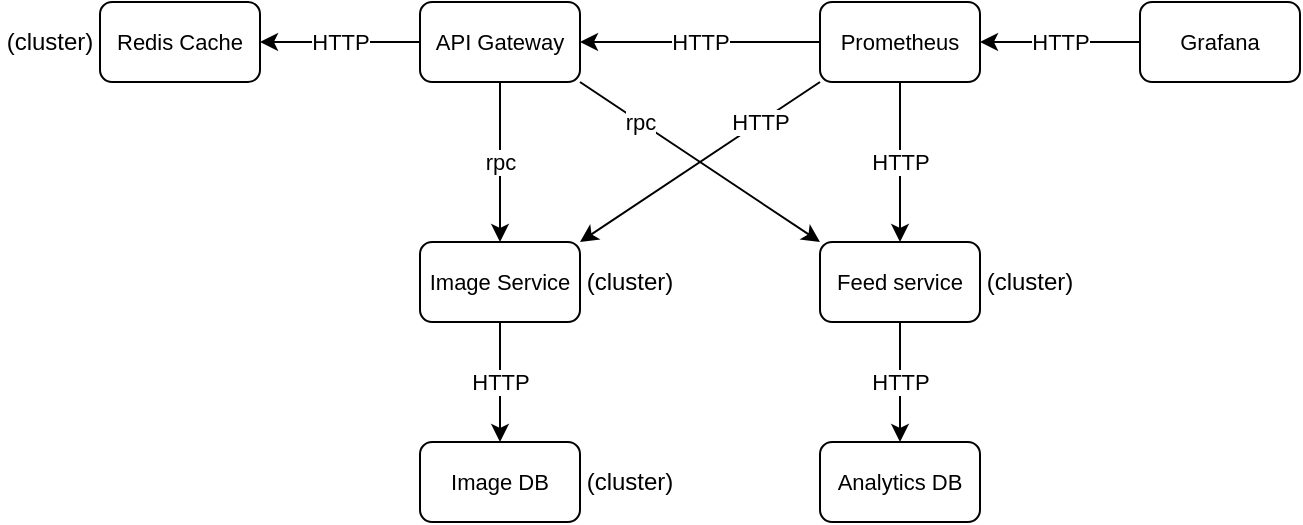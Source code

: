 <mxfile version="21.8.2" type="device">
  <diagram name="Page-1" id="5f0bae14-7c28-e335-631c-24af17079c00">
    <mxGraphModel dx="1036" dy="606" grid="1" gridSize="10" guides="1" tooltips="1" connect="1" arrows="1" fold="1" page="1" pageScale="1" pageWidth="1100" pageHeight="850" background="none" math="0" shadow="0">
      <root>
        <mxCell id="0" />
        <mxCell id="1" parent="0" />
        <mxCell id="z-8w9EnXy9jadOtp1Kh0-9" value="HTTP" style="edgeStyle=orthogonalEdgeStyle;rounded=0;orthogonalLoop=1;jettySize=auto;html=1;exitX=0.5;exitY=1;exitDx=0;exitDy=0;entryX=0.5;entryY=0;entryDx=0;entryDy=0;" edge="1" parent="1" source="t32K_nqp5lFoHQ5uEv4J-2" target="t32K_nqp5lFoHQ5uEv4J-7">
          <mxGeometry relative="1" as="geometry" />
        </mxCell>
        <mxCell id="t32K_nqp5lFoHQ5uEv4J-2" value="&lt;font style=&quot;font-size: 11px;&quot;&gt;Image&amp;nbsp;Service&lt;/font&gt;" style="rounded=1;whiteSpace=wrap;html=1;" parent="1" vertex="1">
          <mxGeometry x="400" y="340" width="80" height="40" as="geometry" />
        </mxCell>
        <mxCell id="z-8w9EnXy9jadOtp1Kh0-4" value="HTTP" style="edgeStyle=orthogonalEdgeStyle;rounded=0;orthogonalLoop=1;jettySize=auto;html=1;exitX=0;exitY=0.5;exitDx=0;exitDy=0;entryX=1;entryY=0.5;entryDx=0;entryDy=0;" edge="1" parent="1" source="t32K_nqp5lFoHQ5uEv4J-3" target="t32K_nqp5lFoHQ5uEv4J-5">
          <mxGeometry relative="1" as="geometry" />
        </mxCell>
        <mxCell id="z-8w9EnXy9jadOtp1Kh0-7" value="rpc" style="edgeStyle=orthogonalEdgeStyle;rounded=0;orthogonalLoop=1;jettySize=auto;html=1;exitX=0.5;exitY=1;exitDx=0;exitDy=0;entryX=0.5;entryY=0;entryDx=0;entryDy=0;" edge="1" parent="1" source="t32K_nqp5lFoHQ5uEv4J-3" target="t32K_nqp5lFoHQ5uEv4J-2">
          <mxGeometry relative="1" as="geometry" />
        </mxCell>
        <mxCell id="z-8w9EnXy9jadOtp1Kh0-8" value="rpc&lt;br&gt;" style="rounded=0;orthogonalLoop=1;jettySize=auto;html=1;exitX=1;exitY=1;exitDx=0;exitDy=0;entryX=0;entryY=0;entryDx=0;entryDy=0;" edge="1" parent="1" source="t32K_nqp5lFoHQ5uEv4J-3" target="7G6fiu3_6PxhdW2tJC55-1">
          <mxGeometry x="-0.5" relative="1" as="geometry">
            <mxPoint x="530" y="340" as="targetPoint" />
            <mxPoint as="offset" />
          </mxGeometry>
        </mxCell>
        <mxCell id="t32K_nqp5lFoHQ5uEv4J-3" value="&lt;font style=&quot;font-size: 11px;&quot;&gt;API Gateway&lt;/font&gt;" style="rounded=1;whiteSpace=wrap;html=1;" parent="1" vertex="1">
          <mxGeometry x="400" y="220" width="80" height="40" as="geometry" />
        </mxCell>
        <mxCell id="t32K_nqp5lFoHQ5uEv4J-5" value="&lt;font style=&quot;font-size: 11px;&quot;&gt;Redis Cache&lt;/font&gt;" style="rounded=1;whiteSpace=wrap;html=1;" parent="1" vertex="1">
          <mxGeometry x="240" y="220" width="80" height="40" as="geometry" />
        </mxCell>
        <mxCell id="t32K_nqp5lFoHQ5uEv4J-7" value="&lt;font style=&quot;font-size: 11px;&quot;&gt;Image DB&lt;/font&gt;" style="rounded=1;whiteSpace=wrap;html=1;" parent="1" vertex="1">
          <mxGeometry x="400" y="440" width="80" height="40" as="geometry" />
        </mxCell>
        <mxCell id="z-8w9EnXy9jadOtp1Kh0-10" value="HTTP" style="edgeStyle=orthogonalEdgeStyle;rounded=0;orthogonalLoop=1;jettySize=auto;html=1;exitX=0.5;exitY=1;exitDx=0;exitDy=0;entryX=0.5;entryY=0;entryDx=0;entryDy=0;" edge="1" parent="1" source="7G6fiu3_6PxhdW2tJC55-1" target="7G6fiu3_6PxhdW2tJC55-20">
          <mxGeometry relative="1" as="geometry" />
        </mxCell>
        <mxCell id="7G6fiu3_6PxhdW2tJC55-1" value="&lt;font style=&quot;font-size: 11px;&quot;&gt;Feed service&lt;/font&gt;" style="rounded=1;whiteSpace=wrap;html=1;" parent="1" vertex="1">
          <mxGeometry x="600" y="340" width="80" height="40" as="geometry" />
        </mxCell>
        <mxCell id="7G6fiu3_6PxhdW2tJC55-20" value="&lt;font style=&quot;font-size: 11px;&quot;&gt;Analytics DB&lt;br&gt;&lt;/font&gt;" style="rounded=1;whiteSpace=wrap;html=1;" parent="1" vertex="1">
          <mxGeometry x="600" y="440" width="80" height="40" as="geometry" />
        </mxCell>
        <mxCell id="z-8w9EnXy9jadOtp1Kh0-14" value="HTTP" style="edgeStyle=orthogonalEdgeStyle;rounded=0;orthogonalLoop=1;jettySize=auto;html=1;exitX=0;exitY=0.5;exitDx=0;exitDy=0;entryX=1;entryY=0.5;entryDx=0;entryDy=0;" edge="1" parent="1" source="z-8w9EnXy9jadOtp1Kh0-11" target="t32K_nqp5lFoHQ5uEv4J-3">
          <mxGeometry relative="1" as="geometry" />
        </mxCell>
        <mxCell id="z-8w9EnXy9jadOtp1Kh0-15" value="HTTP" style="edgeStyle=none;rounded=0;orthogonalLoop=1;jettySize=auto;html=1;exitX=0;exitY=1;exitDx=0;exitDy=0;entryX=1;entryY=0;entryDx=0;entryDy=0;" edge="1" parent="1" source="z-8w9EnXy9jadOtp1Kh0-11" target="t32K_nqp5lFoHQ5uEv4J-2">
          <mxGeometry x="-0.5" relative="1" as="geometry">
            <mxPoint as="offset" />
          </mxGeometry>
        </mxCell>
        <mxCell id="z-8w9EnXy9jadOtp1Kh0-16" value="HTTP" style="edgeStyle=none;rounded=0;orthogonalLoop=1;jettySize=auto;html=1;exitX=0.5;exitY=1;exitDx=0;exitDy=0;entryX=0.5;entryY=0;entryDx=0;entryDy=0;" edge="1" parent="1" source="z-8w9EnXy9jadOtp1Kh0-11" target="7G6fiu3_6PxhdW2tJC55-1">
          <mxGeometry relative="1" as="geometry" />
        </mxCell>
        <mxCell id="z-8w9EnXy9jadOtp1Kh0-11" value="&lt;font style=&quot;font-size: 11px;&quot;&gt;Prometheus&lt;/font&gt;" style="rounded=1;whiteSpace=wrap;html=1;" vertex="1" parent="1">
          <mxGeometry x="600" y="220" width="80" height="40" as="geometry" />
        </mxCell>
        <mxCell id="z-8w9EnXy9jadOtp1Kh0-13" value="HTTP" style="edgeStyle=orthogonalEdgeStyle;rounded=0;orthogonalLoop=1;jettySize=auto;html=1;exitX=0;exitY=0.5;exitDx=0;exitDy=0;entryX=1;entryY=0.5;entryDx=0;entryDy=0;" edge="1" parent="1" source="z-8w9EnXy9jadOtp1Kh0-12" target="z-8w9EnXy9jadOtp1Kh0-11">
          <mxGeometry relative="1" as="geometry" />
        </mxCell>
        <mxCell id="z-8w9EnXy9jadOtp1Kh0-12" value="&lt;font style=&quot;font-size: 11px;&quot;&gt;Grafana&lt;/font&gt;" style="rounded=1;whiteSpace=wrap;html=1;" vertex="1" parent="1">
          <mxGeometry x="760" y="220" width="80" height="40" as="geometry" />
        </mxCell>
        <mxCell id="z-8w9EnXy9jadOtp1Kh0-17" value="(cluster)" style="text;html=1;strokeColor=none;fillColor=none;align=center;verticalAlign=middle;whiteSpace=wrap;rounded=0;" vertex="1" parent="1">
          <mxGeometry x="680" y="345" width="50" height="30" as="geometry" />
        </mxCell>
        <mxCell id="z-8w9EnXy9jadOtp1Kh0-18" value="(cluster)" style="text;html=1;strokeColor=none;fillColor=none;align=center;verticalAlign=middle;whiteSpace=wrap;rounded=0;" vertex="1" parent="1">
          <mxGeometry x="480" y="345" width="50" height="30" as="geometry" />
        </mxCell>
        <mxCell id="z-8w9EnXy9jadOtp1Kh0-19" value="(cluster)" style="text;html=1;strokeColor=none;fillColor=none;align=center;verticalAlign=middle;whiteSpace=wrap;rounded=0;" vertex="1" parent="1">
          <mxGeometry x="480" y="445" width="50" height="30" as="geometry" />
        </mxCell>
        <mxCell id="z-8w9EnXy9jadOtp1Kh0-20" value="(cluster)" style="text;html=1;strokeColor=none;fillColor=none;align=center;verticalAlign=middle;whiteSpace=wrap;rounded=0;" vertex="1" parent="1">
          <mxGeometry x="190" y="225" width="50" height="30" as="geometry" />
        </mxCell>
      </root>
    </mxGraphModel>
  </diagram>
</mxfile>
